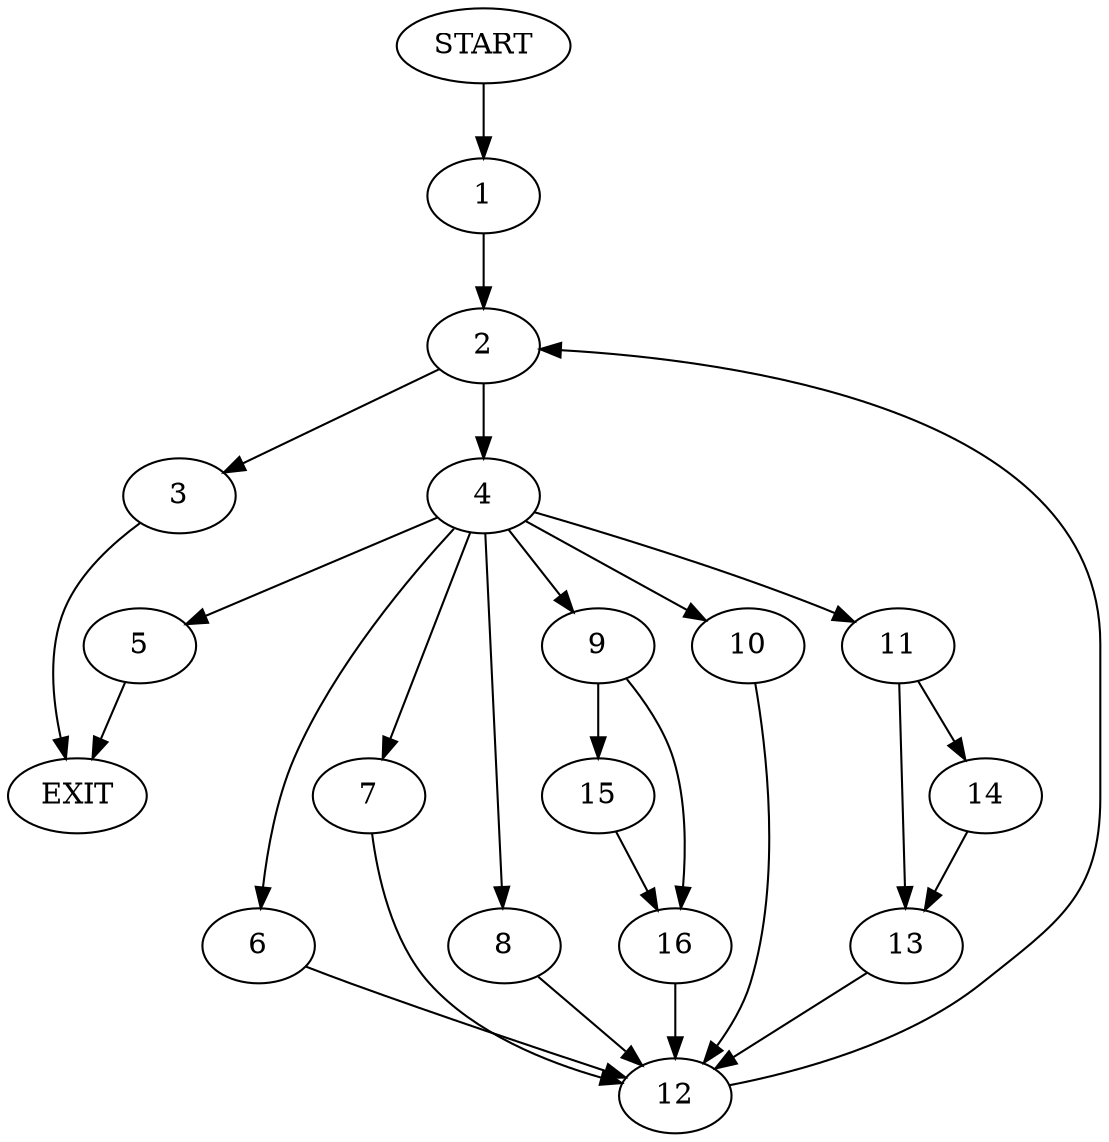 digraph {
0 [label="START"]
17 [label="EXIT"]
0 -> 1
1 -> 2
2 -> 3
2 -> 4
4 -> 5
4 -> 6
4 -> 7
4 -> 8
4 -> 9
4 -> 10
4 -> 11
3 -> 17
6 -> 12
7 -> 12
8 -> 12
11 -> 13
11 -> 14
10 -> 12
5 -> 17
9 -> 15
9 -> 16
16 -> 12
15 -> 16
12 -> 2
14 -> 13
13 -> 12
}
